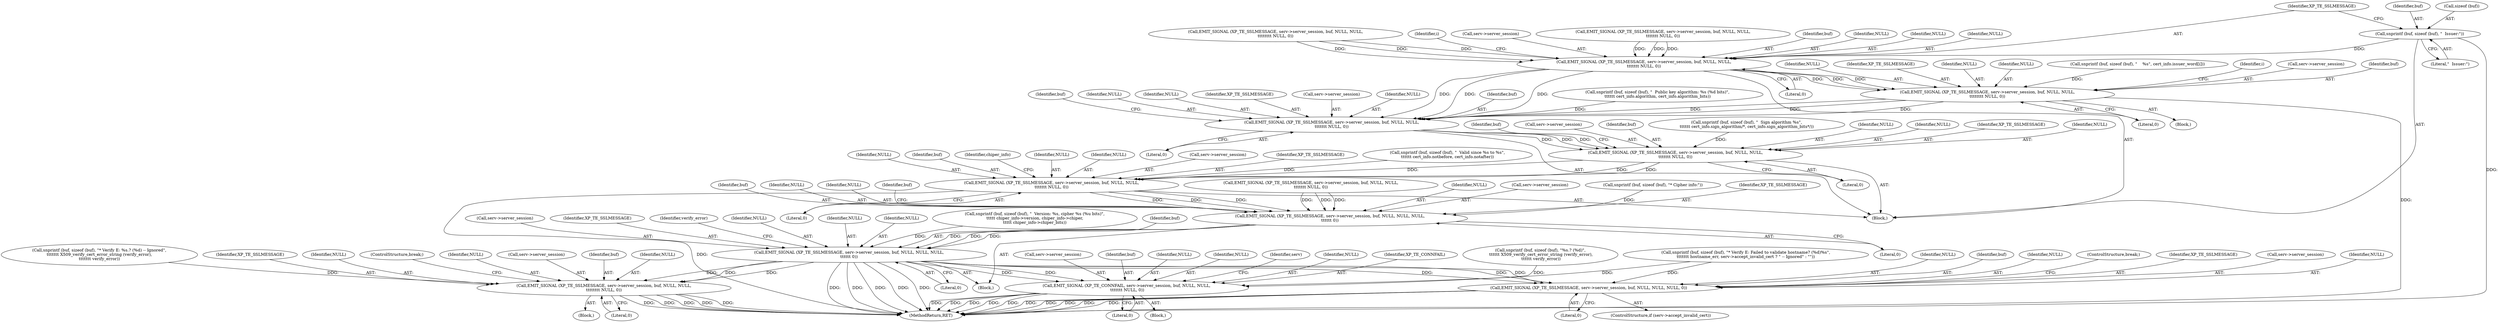 digraph "0_hexchat_c9b63f7f9be01692b03fa15275135a4910a7e02d@API" {
"1000268" [label="(Call,snprintf (buf, sizeof (buf), \"  Issuer:\"))"];
"1000273" [label="(Call,EMIT_SIGNAL (XP_TE_SSLMESSAGE, serv->server_session, buf, NULL, NULL,\n\t\t\t\t\t\t\t NULL, 0))"];
"1000305" [label="(Call,EMIT_SIGNAL (XP_TE_SSLMESSAGE, serv->server_session, buf, NULL, NULL,\n\t\t\t\t\t\t\t\t NULL, 0))"];
"1000326" [label="(Call,EMIT_SIGNAL (XP_TE_SSLMESSAGE, serv->server_session, buf, NULL, NULL,\n\t\t\t\t\t\t\t NULL, 0))"];
"1000344" [label="(Call,EMIT_SIGNAL (XP_TE_SSLMESSAGE, serv->server_session, buf, NULL, NULL,\n\t\t\t\t\t\t\t NULL, 0))"];
"1000365" [label="(Call,EMIT_SIGNAL (XP_TE_SSLMESSAGE, serv->server_session, buf, NULL, NULL,\n\t\t\t\t\t\t\t NULL, 0))"];
"1000403" [label="(Call,EMIT_SIGNAL (XP_TE_SSLMESSAGE, serv->server_session, buf, NULL, NULL, NULL,\n\t\t\t\t\t\t 0))"];
"1000427" [label="(Call,EMIT_SIGNAL (XP_TE_SSLMESSAGE, serv->server_session, buf, NULL, NULL, NULL,\n\t\t\t\t\t\t 0))"];
"1000483" [label="(Call,EMIT_SIGNAL (XP_TE_SSLMESSAGE, serv->server_session, buf, NULL, NULL, NULL, 0))"];
"1000514" [label="(Call,EMIT_SIGNAL (XP_TE_SSLMESSAGE, serv->server_session, buf, NULL, NULL,\n\t\t\t\t\t\t\t\t NULL, 0))"];
"1000535" [label="(Call,EMIT_SIGNAL (XP_TE_CONNFAIL, serv->server_session, buf, NULL, NULL,\n \t\t\t\t\t\t\t NULL, 0))"];
"1000331" [label="(Identifier,buf)"];
"1000506" [label="(Call,snprintf (buf, sizeof (buf), \"* Verify E: %s.? (%d) -- Ignored\",\n\t\t\t\t\t\t\t X509_verify_cert_error_string (verify_error),\n\t\t\t\t\t\t\t verify_error))"];
"1000374" [label="(Literal,0)"];
"1000354" [label="(Call,snprintf (buf, sizeof (buf), \"  Valid since %s to %s\",\n\t\t\t\t\t\t cert_info.notbefore, cert_info.notafter))"];
"1000488" [label="(Identifier,buf)"];
"1000371" [label="(Identifier,NULL)"];
"1000490" [label="(Identifier,NULL)"];
"1000370" [label="(Identifier,buf)"];
"1000542" [label="(Identifier,NULL)"];
"1000393" [label="(Identifier,chiper_info)"];
"1000373" [label="(Identifier,NULL)"];
"1000274" [label="(Identifier,XP_TE_SSLMESSAGE)"];
"1000428" [label="(Identifier,XP_TE_SSLMESSAGE)"];
"1000258" [label="(Call,EMIT_SIGNAL (XP_TE_SSLMESSAGE, serv->server_session, buf, NULL, NULL,\n\t\t\t\t\t\t\t\t NULL, 0))"];
"1000315" [label="(Call,snprintf (buf, sizeof (buf), \"  Public key algorithm: %s (%d bits)\",\n\t\t\t\t\t\t cert_info.algorithm, cert_info.algorithm_bits))"];
"1000346" [label="(Call,serv->server_session)"];
"1000483" [label="(Call,EMIT_SIGNAL (XP_TE_SSLMESSAGE, serv->server_session, buf, NULL, NULL, NULL, 0))"];
"1000495" [label="(ControlStructure,break;)"];
"1000353" [label="(Literal,0)"];
"1000306" [label="(Identifier,XP_TE_SSLMESSAGE)"];
"1000536" [label="(Identifier,XP_TE_CONNFAIL)"];
"1000515" [label="(Identifier,XP_TE_SSLMESSAGE)"];
"1000349" [label="(Identifier,buf)"];
"1000192" [label="(Block,)"];
"1000312" [label="(Identifier,NULL)"];
"1000445" [label="(Block,)"];
"1000305" [label="(Call,EMIT_SIGNAL (XP_TE_SSLMESSAGE, serv->server_session, buf, NULL, NULL,\n\t\t\t\t\t\t\t\t NULL, 0))"];
"1000484" [label="(Identifier,XP_TE_SSLMESSAGE)"];
"1000270" [label="(Call,sizeof (buf))"];
"1000282" [label="(Literal,0)"];
"1000285" [label="(Identifier,i)"];
"1000408" [label="(Identifier,buf)"];
"1000520" [label="(Identifier,NULL)"];
"1000607" [label="(MethodReturn,RET)"];
"1000516" [label="(Call,serv->server_session)"];
"1000335" [label="(Literal,0)"];
"1000412" [label="(Literal,0)"];
"1000409" [label="(Identifier,NULL)"];
"1000337" [label="(Identifier,buf)"];
"1000519" [label="(Identifier,buf)"];
"1000438" [label="(Identifier,verify_error)"];
"1000411" [label="(Identifier,NULL)"];
"1000485" [label="(Call,serv->server_session)"];
"1000344" [label="(Call,EMIT_SIGNAL (XP_TE_SSLMESSAGE, serv->server_session, buf, NULL, NULL,\n\t\t\t\t\t\t\t NULL, 0))"];
"1000311" [label="(Identifier,NULL)"];
"1000435" [label="(Identifier,NULL)"];
"1000372" [label="(Identifier,NULL)"];
"1000295" [label="(Call,snprintf (buf, sizeof (buf), \"    %s\", cert_info.issuer_word[i]))"];
"1000336" [label="(Call,snprintf (buf, sizeof (buf), \"  Sign algorithm %s\",\n\t\t\t\t\t\t cert_info.sign_algorithm/*, cert_info.sign_algorithm_bits*/))"];
"1000489" [label="(Identifier,NULL)"];
"1000434" [label="(Identifier,NULL)"];
"1000275" [label="(Call,serv->server_session)"];
"1000436" [label="(Literal,0)"];
"1000226" [label="(Call,EMIT_SIGNAL (XP_TE_SSLMESSAGE, serv->server_session, buf, NULL, NULL,\n\t\t\t\t\t\t\t NULL, 0))"];
"1000293" [label="(Identifier,i)"];
"1000414" [label="(Identifier,buf)"];
"1000307" [label="(Call,serv->server_session)"];
"1000278" [label="(Identifier,buf)"];
"1000269" [label="(Identifier,buf)"];
"1000367" [label="(Call,serv->server_session)"];
"1000467" [label="(Call,snprintf (buf, sizeof (buf), \"* Verify E: Failed to validate hostname? (%d)%s\",\n\t\t\t\t\t\t\t hostname_err, serv->accept_invalid_cert ? \" -- Ignored\" : \"\"))"];
"1000433" [label="(Identifier,NULL)"];
"1000382" [label="(Call,EMIT_SIGNAL (XP_TE_SSLMESSAGE, serv->server_session, buf, NULL, NULL,\n\t\t\t\t\t\t\t NULL, 0))"];
"1000505" [label="(Block,)"];
"1000352" [label="(Identifier,NULL)"];
"1000350" [label="(Identifier,NULL)"];
"1000526" [label="(Call,snprintf (buf, sizeof (buf), \"%s.? (%d)\",\n \t\t\t\t\t\t X509_verify_cert_error_string (verify_error),\n \t\t\t\t\t\t verify_error))"];
"1000332" [label="(Identifier,NULL)"];
"1000410" [label="(Identifier,NULL)"];
"1000333" [label="(Identifier,NULL)"];
"1000310" [label="(Identifier,buf)"];
"1000535" [label="(Call,EMIT_SIGNAL (XP_TE_CONNFAIL, serv->server_session, buf, NULL, NULL,\n \t\t\t\t\t\t\t NULL, 0))"];
"1000479" [label="(ControlStructure,if (serv->accept_invalid_cert))"];
"1000345" [label="(Identifier,XP_TE_SSLMESSAGE)"];
"1000492" [label="(Literal,0)"];
"1000522" [label="(Identifier,NULL)"];
"1000351" [label="(Identifier,NULL)"];
"1000405" [label="(Call,serv->server_session)"];
"1000398" [label="(Call,snprintf (buf, sizeof (buf), \"* Cipher info:\"))"];
"1000327" [label="(Identifier,XP_TE_SSLMESSAGE)"];
"1000537" [label="(Call,serv->server_session)"];
"1000272" [label="(Literal,\"  Issuer:\")"];
"1000268" [label="(Call,snprintf (buf, sizeof (buf), \"  Issuer:\"))"];
"1000326" [label="(Call,EMIT_SIGNAL (XP_TE_SSLMESSAGE, serv->server_session, buf, NULL, NULL,\n\t\t\t\t\t\t\t NULL, 0))"];
"1000540" [label="(Identifier,buf)"];
"1000294" [label="(Block,)"];
"1000328" [label="(Call,serv->server_session)"];
"1000273" [label="(Call,EMIT_SIGNAL (XP_TE_SSLMESSAGE, serv->server_session, buf, NULL, NULL,\n\t\t\t\t\t\t\t NULL, 0))"];
"1000279" [label="(Identifier,NULL)"];
"1000491" [label="(Identifier,NULL)"];
"1000281" [label="(Identifier,NULL)"];
"1000413" [label="(Call,snprintf (buf, sizeof (buf), \"  Version: %s, cipher %s (%u bits)\",\n\t\t\t\t\t chiper_info->version, chiper_info->chiper,\n\t\t\t\t\t chiper_info->chiper_bits))"];
"1000514" [label="(Call,EMIT_SIGNAL (XP_TE_SSLMESSAGE, serv->server_session, buf, NULL, NULL,\n\t\t\t\t\t\t\t\t NULL, 0))"];
"1000521" [label="(Identifier,NULL)"];
"1000541" [label="(Identifier,NULL)"];
"1000403" [label="(Call,EMIT_SIGNAL (XP_TE_SSLMESSAGE, serv->server_session, buf, NULL, NULL, NULL,\n\t\t\t\t\t\t 0))"];
"1000205" [label="(Block,)"];
"1000280" [label="(Identifier,NULL)"];
"1000524" [label="(ControlStructure,break;)"];
"1000543" [label="(Identifier,NULL)"];
"1000366" [label="(Identifier,XP_TE_SSLMESSAGE)"];
"1000546" [label="(Identifier,serv)"];
"1000427" [label="(Call,EMIT_SIGNAL (XP_TE_SSLMESSAGE, serv->server_session, buf, NULL, NULL, NULL,\n\t\t\t\t\t\t 0))"];
"1000365" [label="(Call,EMIT_SIGNAL (XP_TE_SSLMESSAGE, serv->server_session, buf, NULL, NULL,\n\t\t\t\t\t\t\t NULL, 0))"];
"1000334" [label="(Identifier,NULL)"];
"1000523" [label="(Literal,0)"];
"1000544" [label="(Literal,0)"];
"1000314" [label="(Literal,0)"];
"1000313" [label="(Identifier,NULL)"];
"1000355" [label="(Identifier,buf)"];
"1000432" [label="(Identifier,buf)"];
"1000429" [label="(Call,serv->server_session)"];
"1000404" [label="(Identifier,XP_TE_SSLMESSAGE)"];
"1000268" -> "1000205"  [label="AST: "];
"1000268" -> "1000272"  [label="CFG: "];
"1000269" -> "1000268"  [label="AST: "];
"1000270" -> "1000268"  [label="AST: "];
"1000272" -> "1000268"  [label="AST: "];
"1000274" -> "1000268"  [label="CFG: "];
"1000268" -> "1000607"  [label="DDG: "];
"1000268" -> "1000273"  [label="DDG: "];
"1000273" -> "1000205"  [label="AST: "];
"1000273" -> "1000282"  [label="CFG: "];
"1000274" -> "1000273"  [label="AST: "];
"1000275" -> "1000273"  [label="AST: "];
"1000278" -> "1000273"  [label="AST: "];
"1000279" -> "1000273"  [label="AST: "];
"1000280" -> "1000273"  [label="AST: "];
"1000281" -> "1000273"  [label="AST: "];
"1000282" -> "1000273"  [label="AST: "];
"1000285" -> "1000273"  [label="CFG: "];
"1000258" -> "1000273"  [label="DDG: "];
"1000258" -> "1000273"  [label="DDG: "];
"1000258" -> "1000273"  [label="DDG: "];
"1000226" -> "1000273"  [label="DDG: "];
"1000226" -> "1000273"  [label="DDG: "];
"1000226" -> "1000273"  [label="DDG: "];
"1000273" -> "1000305"  [label="DDG: "];
"1000273" -> "1000305"  [label="DDG: "];
"1000273" -> "1000305"  [label="DDG: "];
"1000273" -> "1000326"  [label="DDG: "];
"1000273" -> "1000326"  [label="DDG: "];
"1000273" -> "1000326"  [label="DDG: "];
"1000305" -> "1000294"  [label="AST: "];
"1000305" -> "1000314"  [label="CFG: "];
"1000306" -> "1000305"  [label="AST: "];
"1000307" -> "1000305"  [label="AST: "];
"1000310" -> "1000305"  [label="AST: "];
"1000311" -> "1000305"  [label="AST: "];
"1000312" -> "1000305"  [label="AST: "];
"1000313" -> "1000305"  [label="AST: "];
"1000314" -> "1000305"  [label="AST: "];
"1000293" -> "1000305"  [label="CFG: "];
"1000305" -> "1000607"  [label="DDG: "];
"1000295" -> "1000305"  [label="DDG: "];
"1000305" -> "1000326"  [label="DDG: "];
"1000305" -> "1000326"  [label="DDG: "];
"1000305" -> "1000326"  [label="DDG: "];
"1000326" -> "1000205"  [label="AST: "];
"1000326" -> "1000335"  [label="CFG: "];
"1000327" -> "1000326"  [label="AST: "];
"1000328" -> "1000326"  [label="AST: "];
"1000331" -> "1000326"  [label="AST: "];
"1000332" -> "1000326"  [label="AST: "];
"1000333" -> "1000326"  [label="AST: "];
"1000334" -> "1000326"  [label="AST: "];
"1000335" -> "1000326"  [label="AST: "];
"1000337" -> "1000326"  [label="CFG: "];
"1000315" -> "1000326"  [label="DDG: "];
"1000326" -> "1000344"  [label="DDG: "];
"1000326" -> "1000344"  [label="DDG: "];
"1000326" -> "1000344"  [label="DDG: "];
"1000344" -> "1000205"  [label="AST: "];
"1000344" -> "1000353"  [label="CFG: "];
"1000345" -> "1000344"  [label="AST: "];
"1000346" -> "1000344"  [label="AST: "];
"1000349" -> "1000344"  [label="AST: "];
"1000350" -> "1000344"  [label="AST: "];
"1000351" -> "1000344"  [label="AST: "];
"1000352" -> "1000344"  [label="AST: "];
"1000353" -> "1000344"  [label="AST: "];
"1000355" -> "1000344"  [label="CFG: "];
"1000336" -> "1000344"  [label="DDG: "];
"1000344" -> "1000365"  [label="DDG: "];
"1000344" -> "1000365"  [label="DDG: "];
"1000344" -> "1000365"  [label="DDG: "];
"1000365" -> "1000205"  [label="AST: "];
"1000365" -> "1000374"  [label="CFG: "];
"1000366" -> "1000365"  [label="AST: "];
"1000367" -> "1000365"  [label="AST: "];
"1000370" -> "1000365"  [label="AST: "];
"1000371" -> "1000365"  [label="AST: "];
"1000372" -> "1000365"  [label="AST: "];
"1000373" -> "1000365"  [label="AST: "];
"1000374" -> "1000365"  [label="AST: "];
"1000393" -> "1000365"  [label="CFG: "];
"1000365" -> "1000607"  [label="DDG: "];
"1000354" -> "1000365"  [label="DDG: "];
"1000365" -> "1000403"  [label="DDG: "];
"1000365" -> "1000403"  [label="DDG: "];
"1000365" -> "1000403"  [label="DDG: "];
"1000403" -> "1000192"  [label="AST: "];
"1000403" -> "1000412"  [label="CFG: "];
"1000404" -> "1000403"  [label="AST: "];
"1000405" -> "1000403"  [label="AST: "];
"1000408" -> "1000403"  [label="AST: "];
"1000409" -> "1000403"  [label="AST: "];
"1000410" -> "1000403"  [label="AST: "];
"1000411" -> "1000403"  [label="AST: "];
"1000412" -> "1000403"  [label="AST: "];
"1000414" -> "1000403"  [label="CFG: "];
"1000382" -> "1000403"  [label="DDG: "];
"1000382" -> "1000403"  [label="DDG: "];
"1000382" -> "1000403"  [label="DDG: "];
"1000398" -> "1000403"  [label="DDG: "];
"1000403" -> "1000427"  [label="DDG: "];
"1000403" -> "1000427"  [label="DDG: "];
"1000403" -> "1000427"  [label="DDG: "];
"1000427" -> "1000192"  [label="AST: "];
"1000427" -> "1000436"  [label="CFG: "];
"1000428" -> "1000427"  [label="AST: "];
"1000429" -> "1000427"  [label="AST: "];
"1000432" -> "1000427"  [label="AST: "];
"1000433" -> "1000427"  [label="AST: "];
"1000434" -> "1000427"  [label="AST: "];
"1000435" -> "1000427"  [label="AST: "];
"1000436" -> "1000427"  [label="AST: "];
"1000438" -> "1000427"  [label="CFG: "];
"1000427" -> "1000607"  [label="DDG: "];
"1000427" -> "1000607"  [label="DDG: "];
"1000427" -> "1000607"  [label="DDG: "];
"1000427" -> "1000607"  [label="DDG: "];
"1000427" -> "1000607"  [label="DDG: "];
"1000413" -> "1000427"  [label="DDG: "];
"1000427" -> "1000483"  [label="DDG: "];
"1000427" -> "1000483"  [label="DDG: "];
"1000427" -> "1000483"  [label="DDG: "];
"1000427" -> "1000514"  [label="DDG: "];
"1000427" -> "1000514"  [label="DDG: "];
"1000427" -> "1000514"  [label="DDG: "];
"1000427" -> "1000535"  [label="DDG: "];
"1000427" -> "1000535"  [label="DDG: "];
"1000483" -> "1000479"  [label="AST: "];
"1000483" -> "1000492"  [label="CFG: "];
"1000484" -> "1000483"  [label="AST: "];
"1000485" -> "1000483"  [label="AST: "];
"1000488" -> "1000483"  [label="AST: "];
"1000489" -> "1000483"  [label="AST: "];
"1000490" -> "1000483"  [label="AST: "];
"1000491" -> "1000483"  [label="AST: "];
"1000492" -> "1000483"  [label="AST: "];
"1000495" -> "1000483"  [label="CFG: "];
"1000483" -> "1000607"  [label="DDG: "];
"1000483" -> "1000607"  [label="DDG: "];
"1000483" -> "1000607"  [label="DDG: "];
"1000483" -> "1000607"  [label="DDG: "];
"1000483" -> "1000607"  [label="DDG: "];
"1000467" -> "1000483"  [label="DDG: "];
"1000514" -> "1000505"  [label="AST: "];
"1000514" -> "1000523"  [label="CFG: "];
"1000515" -> "1000514"  [label="AST: "];
"1000516" -> "1000514"  [label="AST: "];
"1000519" -> "1000514"  [label="AST: "];
"1000520" -> "1000514"  [label="AST: "];
"1000521" -> "1000514"  [label="AST: "];
"1000522" -> "1000514"  [label="AST: "];
"1000523" -> "1000514"  [label="AST: "];
"1000524" -> "1000514"  [label="CFG: "];
"1000514" -> "1000607"  [label="DDG: "];
"1000514" -> "1000607"  [label="DDG: "];
"1000514" -> "1000607"  [label="DDG: "];
"1000514" -> "1000607"  [label="DDG: "];
"1000514" -> "1000607"  [label="DDG: "];
"1000506" -> "1000514"  [label="DDG: "];
"1000535" -> "1000445"  [label="AST: "];
"1000535" -> "1000544"  [label="CFG: "];
"1000536" -> "1000535"  [label="AST: "];
"1000537" -> "1000535"  [label="AST: "];
"1000540" -> "1000535"  [label="AST: "];
"1000541" -> "1000535"  [label="AST: "];
"1000542" -> "1000535"  [label="AST: "];
"1000543" -> "1000535"  [label="AST: "];
"1000544" -> "1000535"  [label="AST: "];
"1000546" -> "1000535"  [label="CFG: "];
"1000535" -> "1000607"  [label="DDG: "];
"1000535" -> "1000607"  [label="DDG: "];
"1000535" -> "1000607"  [label="DDG: "];
"1000535" -> "1000607"  [label="DDG: "];
"1000535" -> "1000607"  [label="DDG: "];
"1000467" -> "1000535"  [label="DDG: "];
"1000526" -> "1000535"  [label="DDG: "];
}
